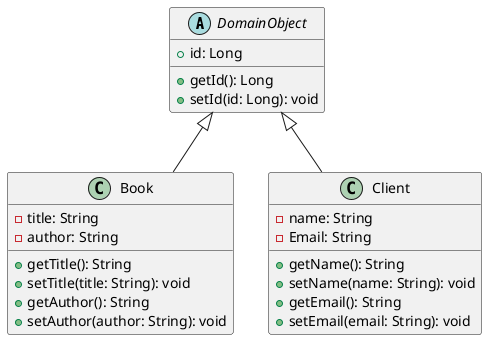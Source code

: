@startuml
abstract class DomainObject {
    + id: Long
    + getId(): Long
    + setId(id: Long): void
}

class Book {
    - title: String
    - author: String
    + getTitle(): String
    + setTitle(title: String): void
    + getAuthor(): String
    + setAuthor(author: String): void
}

class Client {
    - name: String
    - Email: String
    + getName(): String
    + setName(name: String): void
    + getEmail(): String
    + setEmail(email: String): void
}

DomainObject <|-- Book
DomainObject <|-- Client
@enduml
